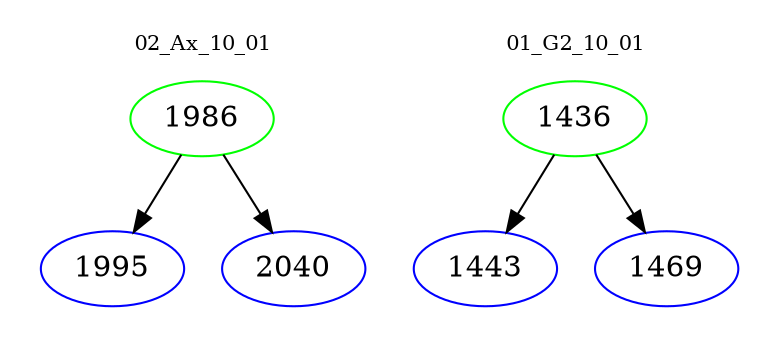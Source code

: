 digraph{
subgraph cluster_0 {
color = white
label = "02_Ax_10_01";
fontsize=10;
T0_1986 [label="1986", color="green"]
T0_1986 -> T0_1995 [color="black"]
T0_1995 [label="1995", color="blue"]
T0_1986 -> T0_2040 [color="black"]
T0_2040 [label="2040", color="blue"]
}
subgraph cluster_1 {
color = white
label = "01_G2_10_01";
fontsize=10;
T1_1436 [label="1436", color="green"]
T1_1436 -> T1_1443 [color="black"]
T1_1443 [label="1443", color="blue"]
T1_1436 -> T1_1469 [color="black"]
T1_1469 [label="1469", color="blue"]
}
}
